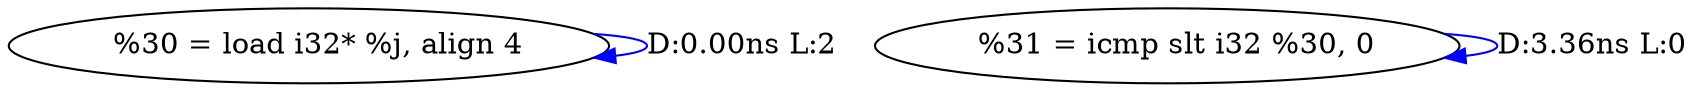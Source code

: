 digraph {
Node0x2d07bc0[label="  %30 = load i32* %j, align 4"];
Node0x2d07bc0 -> Node0x2d07bc0[label="D:0.00ns L:2",color=blue];
Node0x2d07ca0[label="  %31 = icmp slt i32 %30, 0"];
Node0x2d07ca0 -> Node0x2d07ca0[label="D:3.36ns L:0",color=blue];
}
